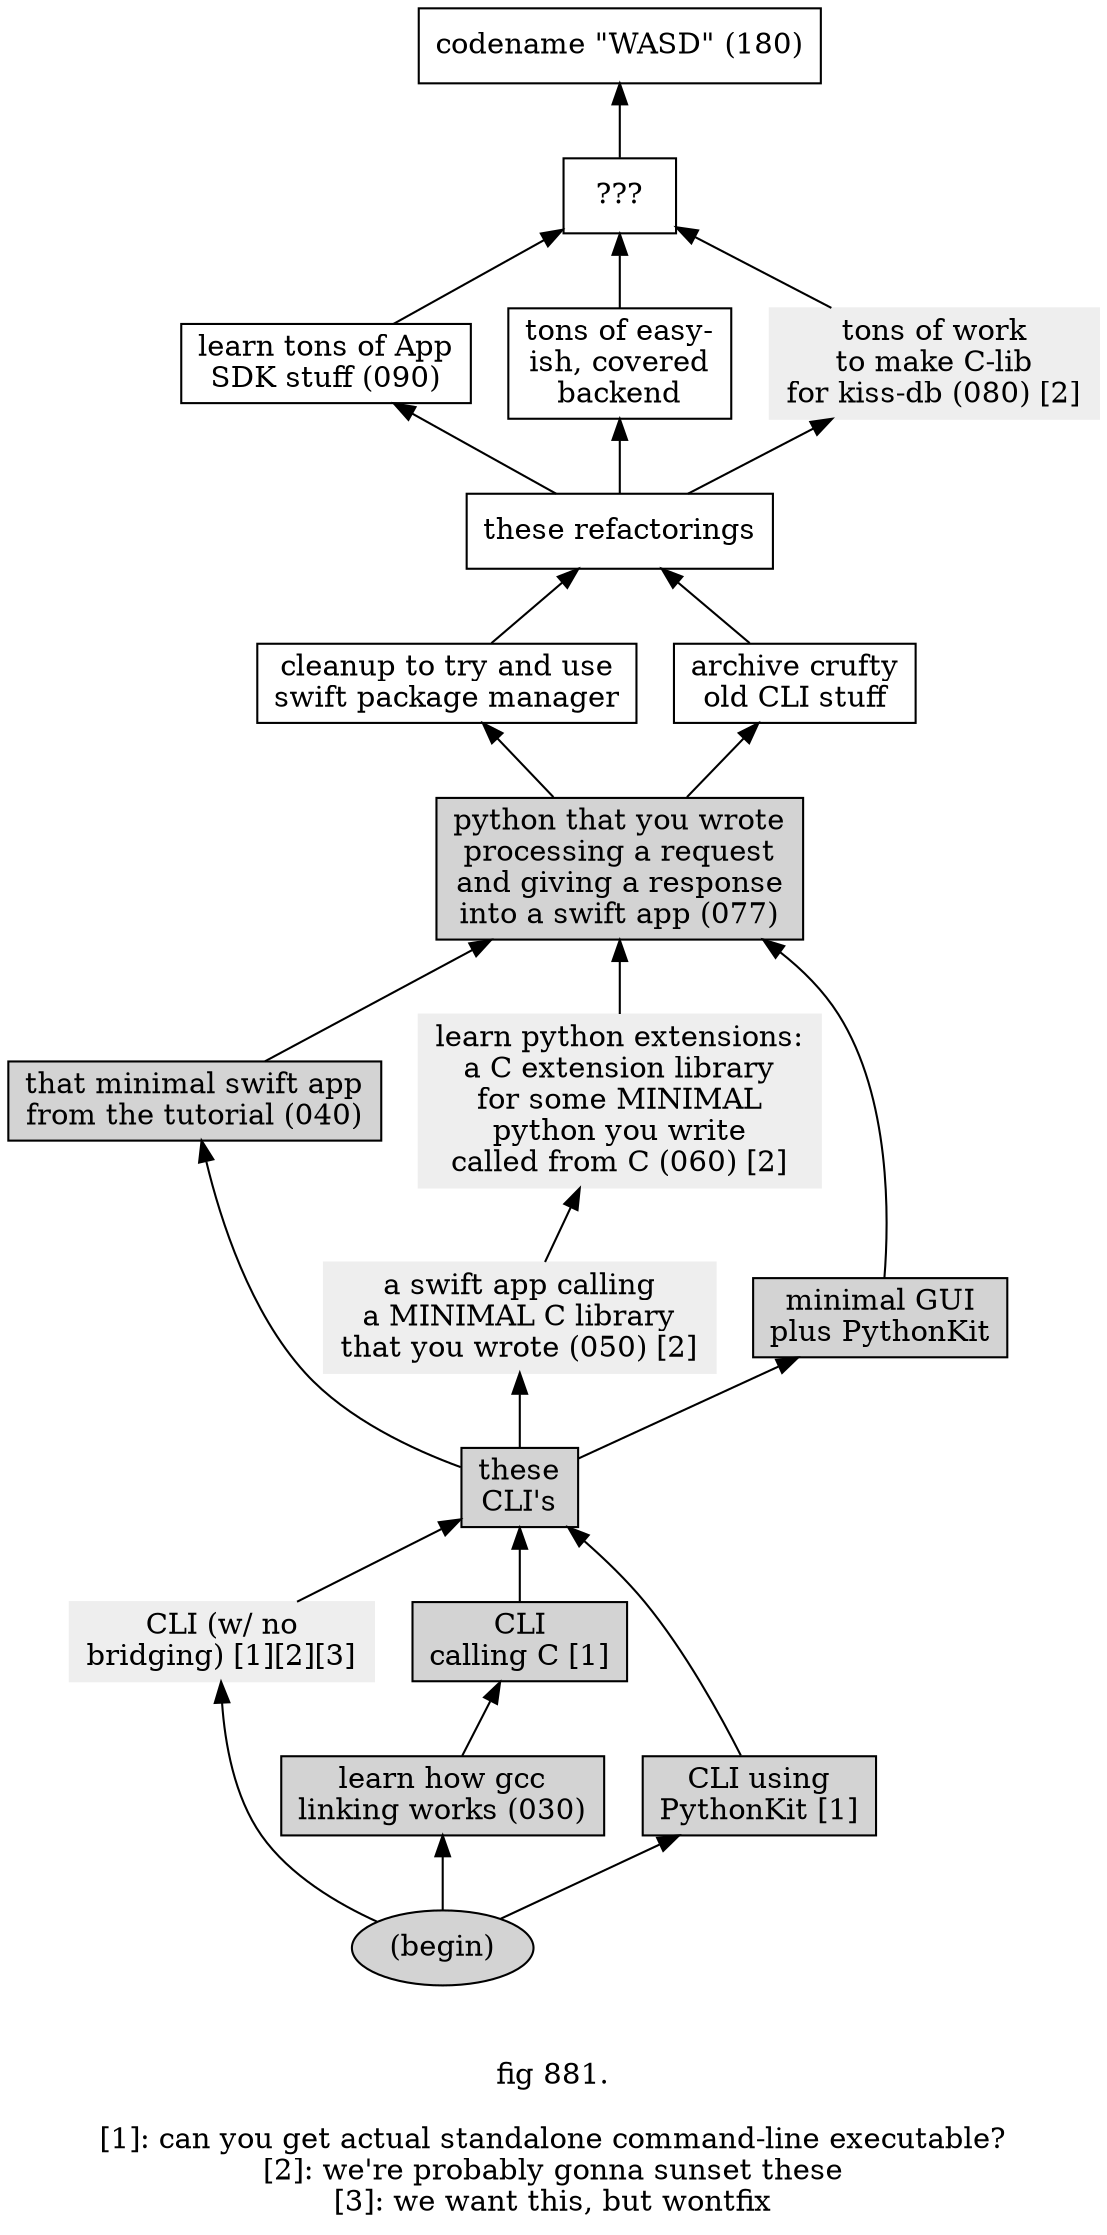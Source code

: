 digraph g {
rankdir=BT
node[shape=rect]


/*
base actions perhaps not needed for that one actions

*/

180[label="codename \"WASD\" (180)"]
100->180
100[label="???"]

090->100
090[label="learn tons of App\nSDK stuff (090)"]

085->100
085[label="tons of easy-
ish, covered
backend"]
077->085

080->100
080[label="tons of work
to make C-lib
for kiss-db (080) [2]"
style=filled color="#eeeeee"]

077->090
077->080
077[label="these refactorings"]

/*order*/
073
075
/*order*/

075->077
075[label="archive crufty
old CLI stuff"]

073->077
073[label="cleanup to try and use
swift package manager
"]

070->075
070->073
070[label="python that you wrote
processing a request
and giving a response
into a swift app (077)" style=filled]

060->070
060[label="learn python extensions:
a C extension library
for some MINIMAL
python you write
called from C (060) [2]"
style=filled color="#eeeeee"]

/* correct the L-to-R order */
040
050
057
/* end */

057->070
057[label="minimal GUI\nplus PythonKit" style=filled]
045->057

050->060
050[label="a swift app calling
a MINIMAL C library
that you wrote (050) [2]" style=filled color="#eeeeee"]
045->050

040->070
040[label="that minimal swift app
from the tutorial (040)" style=filled]
045->040

045[label="these\nCLI's" style=filled]

/* correct the L-to-R order */
028
030
035
037
/* end */

037->045
037[label="CLI using\nPythonKit [1]" style=filled]
010->037

035->045
035[label="CLI\ncalling C [1]" style=filled]
030->035

030[label="learn how gcc
linking works (030)" style=filled]
010->030

028->045
028[label="CLI (w/ no\nbridging) [1][2][3]" style=filled color="#eeeeee"]
010->028


010[label="(begin)" shape=ellipse style=filled]

label="

fig 881.

[1]: can you get actual standalone command-line executable?
[2]: we're probably gonna sunset these
[3]: we want this, but wontfix
"
}
/*
#history-A.1: immediately before this commit we archived all swift work
              but this file is kept here for posterity/aesthetics for now.
#born.
*/
